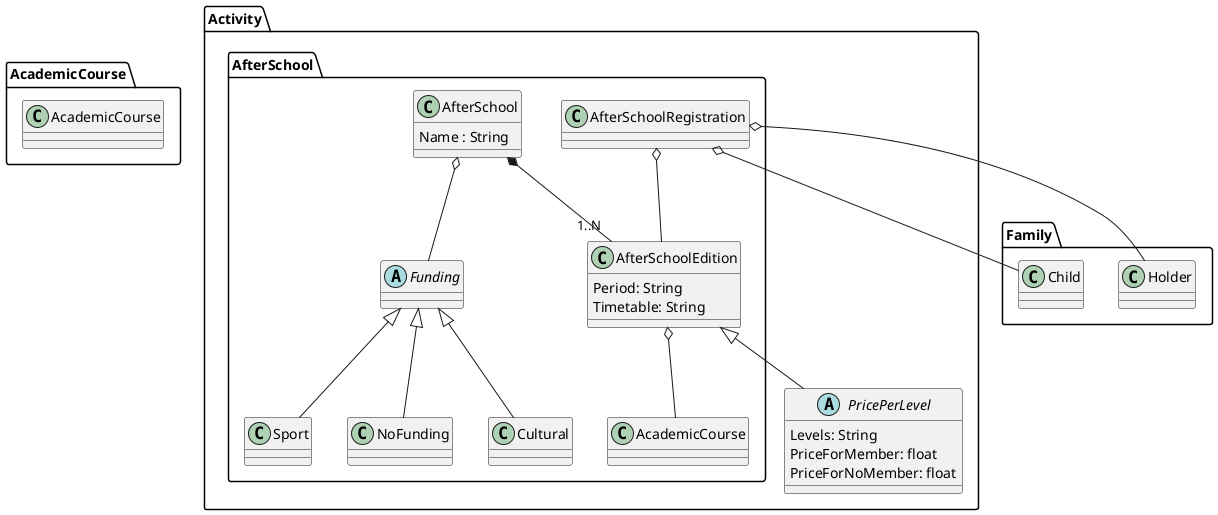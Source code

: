 @startuml
package AcademicCourse{
  class AcademicCourse
}
package Activity{
    package AfterSchool{

        class AfterSchool{
            Name : String
        }
        class AfterSchoolEdition{
            Period: String
            Timetable: String
        }
        class AfterSchoolRegistration

        AfterSchool *-- "1..N" AfterSchoolEdition: ""
        AfterSchoolEdition o-- AcademicCourse

        AfterSchoolRegistration o-- AfterSchoolEdition

        abstract class Funding
        class Cultural
        class Sport
        class NoFunding
        Funding <|-- Cultural
        Funding <|-- Sport
        Funding <|-- NoFunding

          AfterSchool o-- Funding
    }
    abstract class PricePerLevel{
        Levels: String
        PriceForMember: float
        PriceForNoMember: float
    }

    AfterSchoolEdition <|-- PricePerLevel
}
package Family{
    class Child
    class Holder
}
AfterSchoolRegistration o-- Child
AfterSchoolRegistration o-- Holder

@enduml
